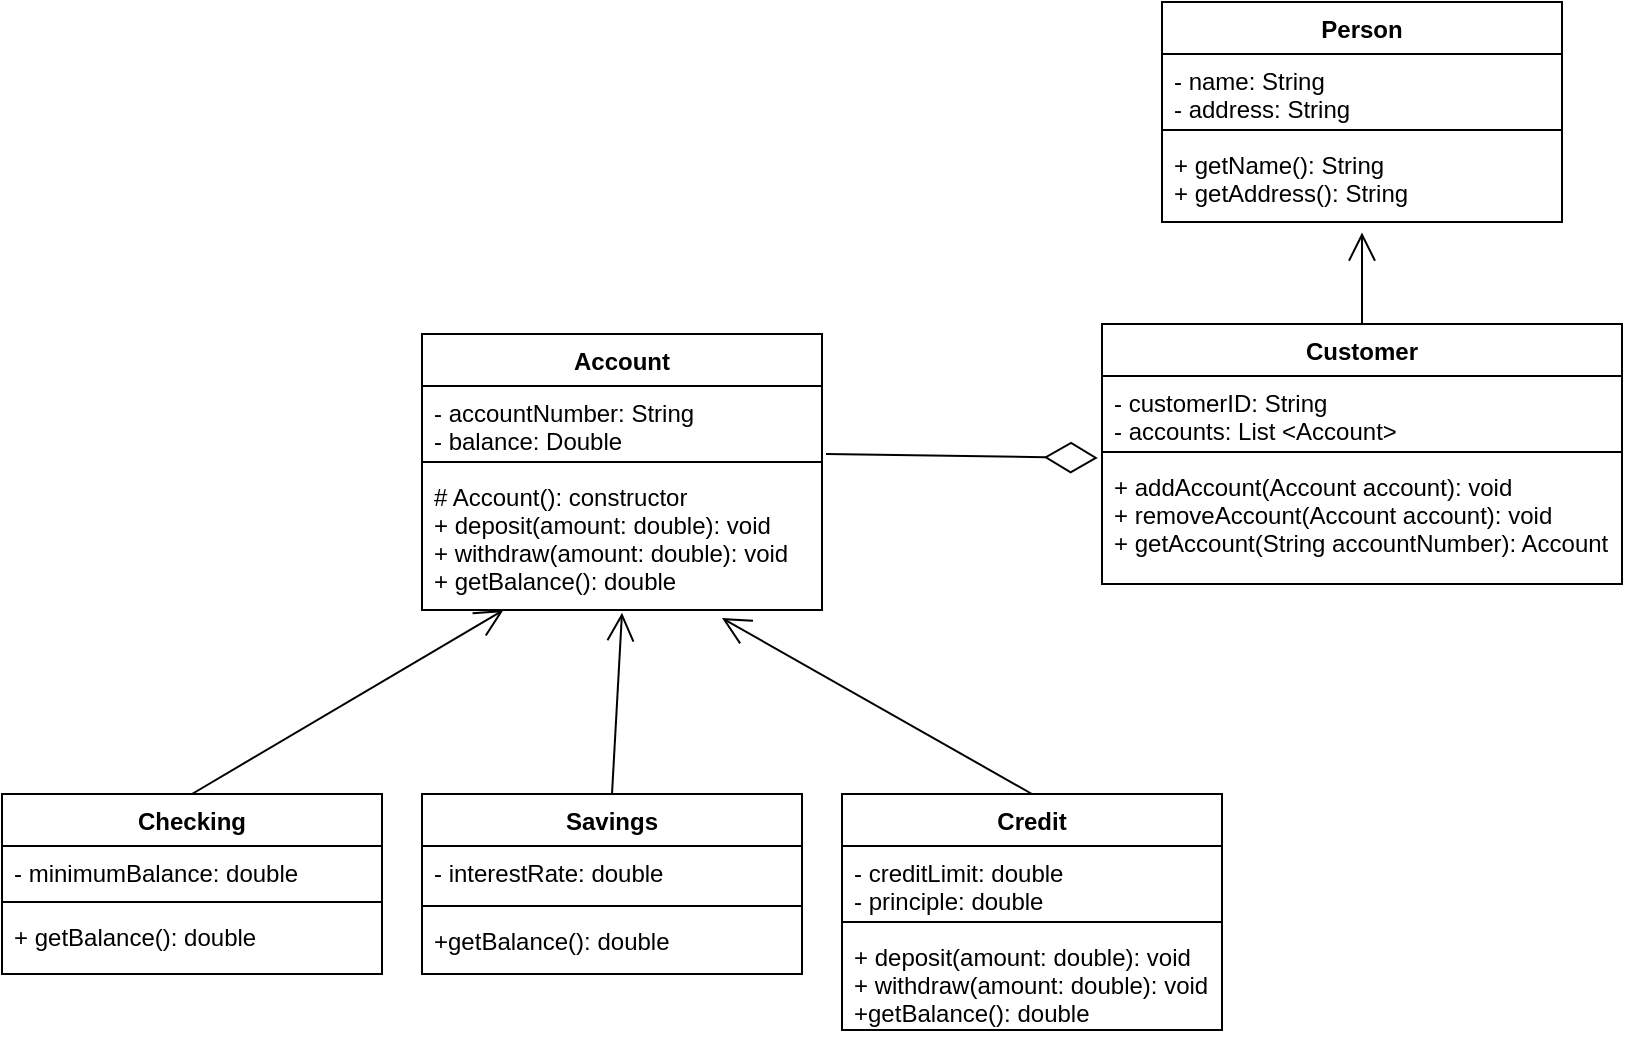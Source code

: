 <mxfile>
    <diagram id="LibWxpL4Cjq1wIa0PyEm" name="Page-1">
        <mxGraphModel dx="1747" dy="849" grid="1" gridSize="10" guides="1" tooltips="1" connect="1" arrows="1" fold="1" page="1" pageScale="1" pageWidth="850" pageHeight="1100" math="0" shadow="0">
            <root>
                <mxCell id="0"/>
                <mxCell id="1" parent="0"/>
                <mxCell id="2" value="Account" style="swimlane;fontStyle=1;align=center;verticalAlign=top;childLayout=stackLayout;horizontal=1;startSize=26;horizontalStack=0;resizeParent=1;resizeParentMax=0;resizeLast=0;collapsible=1;marginBottom=0;" parent="1" vertex="1">
                    <mxGeometry x="-500" y="376" width="200" height="138" as="geometry"/>
                </mxCell>
                <mxCell id="3" value="- accountNumber: String&#10;- balance: Double" style="text;strokeColor=none;fillColor=none;align=left;verticalAlign=top;spacingLeft=4;spacingRight=4;overflow=hidden;rotatable=0;points=[[0,0.5],[1,0.5]];portConstraint=eastwest;" parent="2" vertex="1">
                    <mxGeometry y="26" width="200" height="34" as="geometry"/>
                </mxCell>
                <mxCell id="4" value="" style="line;strokeWidth=1;fillColor=none;align=left;verticalAlign=middle;spacingTop=-1;spacingLeft=3;spacingRight=3;rotatable=0;labelPosition=right;points=[];portConstraint=eastwest;strokeColor=inherit;" parent="2" vertex="1">
                    <mxGeometry y="60" width="200" height="8" as="geometry"/>
                </mxCell>
                <mxCell id="5" value="# Account(): constructor&#10;+ deposit(amount: double): void&#10;+ withdraw(amount: double): void&#10;+ getBalance(): double" style="text;strokeColor=none;fillColor=none;align=left;verticalAlign=top;spacingLeft=4;spacingRight=4;overflow=hidden;rotatable=0;points=[[0,0.5],[1,0.5]];portConstraint=eastwest;" parent="2" vertex="1">
                    <mxGeometry y="68" width="200" height="70" as="geometry"/>
                </mxCell>
                <mxCell id="6" value="Checking" style="swimlane;fontStyle=1;align=center;verticalAlign=top;childLayout=stackLayout;horizontal=1;startSize=26;horizontalStack=0;resizeParent=1;resizeParentMax=0;resizeLast=0;collapsible=1;marginBottom=0;" parent="1" vertex="1">
                    <mxGeometry x="-710" y="606" width="190" height="90" as="geometry"/>
                </mxCell>
                <mxCell id="7" value="- minimumBalance: double" style="text;strokeColor=none;fillColor=none;align=left;verticalAlign=top;spacingLeft=4;spacingRight=4;overflow=hidden;rotatable=0;points=[[0,0.5],[1,0.5]];portConstraint=eastwest;" parent="6" vertex="1">
                    <mxGeometry y="26" width="190" height="24" as="geometry"/>
                </mxCell>
                <mxCell id="8" value="" style="line;strokeWidth=1;fillColor=none;align=left;verticalAlign=middle;spacingTop=-1;spacingLeft=3;spacingRight=3;rotatable=0;labelPosition=right;points=[];portConstraint=eastwest;strokeColor=inherit;" parent="6" vertex="1">
                    <mxGeometry y="50" width="190" height="8" as="geometry"/>
                </mxCell>
                <mxCell id="9" value="+ getBalance(): double" style="text;strokeColor=none;fillColor=none;align=left;verticalAlign=top;spacingLeft=4;spacingRight=4;overflow=hidden;rotatable=0;points=[[0,0.5],[1,0.5]];portConstraint=eastwest;" parent="6" vertex="1">
                    <mxGeometry y="58" width="190" height="32" as="geometry"/>
                </mxCell>
                <mxCell id="10" value="Savings" style="swimlane;fontStyle=1;align=center;verticalAlign=top;childLayout=stackLayout;horizontal=1;startSize=26;horizontalStack=0;resizeParent=1;resizeParentMax=0;resizeLast=0;collapsible=1;marginBottom=0;" parent="1" vertex="1">
                    <mxGeometry x="-500" y="606" width="190" height="90" as="geometry"/>
                </mxCell>
                <mxCell id="11" value="- interestRate: double" style="text;strokeColor=none;fillColor=none;align=left;verticalAlign=top;spacingLeft=4;spacingRight=4;overflow=hidden;rotatable=0;points=[[0,0.5],[1,0.5]];portConstraint=eastwest;" parent="10" vertex="1">
                    <mxGeometry y="26" width="190" height="26" as="geometry"/>
                </mxCell>
                <mxCell id="12" value="" style="line;strokeWidth=1;fillColor=none;align=left;verticalAlign=middle;spacingTop=-1;spacingLeft=3;spacingRight=3;rotatable=0;labelPosition=right;points=[];portConstraint=eastwest;strokeColor=inherit;" parent="10" vertex="1">
                    <mxGeometry y="52" width="190" height="8" as="geometry"/>
                </mxCell>
                <mxCell id="13" value="+getBalance(): double" style="text;strokeColor=none;fillColor=none;align=left;verticalAlign=top;spacingLeft=4;spacingRight=4;overflow=hidden;rotatable=0;points=[[0,0.5],[1,0.5]];portConstraint=eastwest;" parent="10" vertex="1">
                    <mxGeometry y="60" width="190" height="30" as="geometry"/>
                </mxCell>
                <mxCell id="19" style="edgeStyle=none;html=1;" parent="1" source="15" edge="1">
                    <mxGeometry relative="1" as="geometry">
                        <mxPoint x="-290" y="656" as="targetPoint"/>
                    </mxGeometry>
                </mxCell>
                <mxCell id="15" value="Credit" style="swimlane;fontStyle=1;align=center;verticalAlign=top;childLayout=stackLayout;horizontal=1;startSize=26;horizontalStack=0;resizeParent=1;resizeParentMax=0;resizeLast=0;collapsible=1;marginBottom=0;" parent="1" vertex="1">
                    <mxGeometry x="-290" y="606" width="190" height="118" as="geometry"/>
                </mxCell>
                <mxCell id="16" value="- creditLimit: double&#10;- principle: double" style="text;strokeColor=none;fillColor=none;align=left;verticalAlign=top;spacingLeft=4;spacingRight=4;overflow=hidden;rotatable=0;points=[[0,0.5],[1,0.5]];portConstraint=eastwest;" parent="15" vertex="1">
                    <mxGeometry y="26" width="190" height="34" as="geometry"/>
                </mxCell>
                <mxCell id="17" value="" style="line;strokeWidth=1;fillColor=none;align=left;verticalAlign=middle;spacingTop=-1;spacingLeft=3;spacingRight=3;rotatable=0;labelPosition=right;points=[];portConstraint=eastwest;strokeColor=inherit;" parent="15" vertex="1">
                    <mxGeometry y="60" width="190" height="8" as="geometry"/>
                </mxCell>
                <mxCell id="18" value="+ deposit(amount: double): void&#10;+ withdraw(amount: double): void&#10;+getBalance(): double" style="text;strokeColor=none;fillColor=none;align=left;verticalAlign=top;spacingLeft=4;spacingRight=4;overflow=hidden;rotatable=0;points=[[0,0.5],[1,0.5]];portConstraint=eastwest;" parent="15" vertex="1">
                    <mxGeometry y="68" width="190" height="50" as="geometry"/>
                </mxCell>
                <mxCell id="20" value="Person" style="swimlane;fontStyle=1;align=center;verticalAlign=top;childLayout=stackLayout;horizontal=1;startSize=26;horizontalStack=0;resizeParent=1;resizeParentMax=0;resizeLast=0;collapsible=1;marginBottom=0;" parent="1" vertex="1">
                    <mxGeometry x="-130" y="210" width="200" height="110" as="geometry"/>
                </mxCell>
                <mxCell id="21" value="- name: String&#10;- address: String" style="text;strokeColor=none;fillColor=none;align=left;verticalAlign=top;spacingLeft=4;spacingRight=4;overflow=hidden;rotatable=0;points=[[0,0.5],[1,0.5]];portConstraint=eastwest;" parent="20" vertex="1">
                    <mxGeometry y="26" width="200" height="34" as="geometry"/>
                </mxCell>
                <mxCell id="22" value="" style="line;strokeWidth=1;fillColor=none;align=left;verticalAlign=middle;spacingTop=-1;spacingLeft=3;spacingRight=3;rotatable=0;labelPosition=right;points=[];portConstraint=eastwest;strokeColor=inherit;" parent="20" vertex="1">
                    <mxGeometry y="60" width="200" height="8" as="geometry"/>
                </mxCell>
                <mxCell id="23" value="+ getName(): String&#10;+ getAddress(): String" style="text;strokeColor=none;fillColor=none;align=left;verticalAlign=top;spacingLeft=4;spacingRight=4;overflow=hidden;rotatable=0;points=[[0,0.5],[1,0.5]];portConstraint=eastwest;" parent="20" vertex="1">
                    <mxGeometry y="68" width="200" height="42" as="geometry"/>
                </mxCell>
                <mxCell id="34" value="" style="endArrow=open;endFill=1;endSize=12;html=1;exitX=0.5;exitY=0;exitDx=0;exitDy=0;" parent="1" source="6" target="5" edge="1">
                    <mxGeometry width="160" relative="1" as="geometry">
                        <mxPoint x="-80" y="626" as="sourcePoint"/>
                        <mxPoint x="-610" y="510" as="targetPoint"/>
                    </mxGeometry>
                </mxCell>
                <mxCell id="35" value="" style="endArrow=open;endFill=1;endSize=12;html=1;exitX=0.5;exitY=0;exitDx=0;exitDy=0;entryX=0.5;entryY=1.019;entryDx=0;entryDy=0;entryPerimeter=0;" parent="1" source="10" target="5" edge="1">
                    <mxGeometry width="160" relative="1" as="geometry">
                        <mxPoint x="-400" y="506" as="sourcePoint"/>
                        <mxPoint x="-410" y="500" as="targetPoint"/>
                    </mxGeometry>
                </mxCell>
                <mxCell id="36" value="" style="endArrow=open;endFill=1;endSize=12;html=1;entryX=0.75;entryY=1.058;entryDx=0;entryDy=0;entryPerimeter=0;exitX=0.5;exitY=0;exitDx=0;exitDy=0;" parent="1" target="5" edge="1" source="15">
                    <mxGeometry width="160" relative="1" as="geometry">
                        <mxPoint x="-200" y="520" as="sourcePoint"/>
                        <mxPoint x="-595" y="626" as="targetPoint"/>
                    </mxGeometry>
                </mxCell>
                <mxCell id="39" value="" style="endArrow=open;endFill=1;endSize=12;html=1;entryX=0.5;entryY=1.125;entryDx=0;entryDy=0;entryPerimeter=0;exitX=0.5;exitY=0;exitDx=0;exitDy=0;" parent="1" source="41" target="23" edge="1">
                    <mxGeometry width="160" relative="1" as="geometry">
                        <mxPoint x="-30" y="380" as="sourcePoint"/>
                        <mxPoint x="-580" y="170" as="targetPoint"/>
                    </mxGeometry>
                </mxCell>
                <mxCell id="40" value="" style="endArrow=diamondThin;endFill=0;endSize=24;html=1;exitX=1.01;exitY=1;exitDx=0;exitDy=0;entryX=-0.008;entryY=-0.016;entryDx=0;entryDy=0;entryPerimeter=0;exitPerimeter=0;" edge="1" parent="1" source="3" target="44">
                    <mxGeometry width="160" relative="1" as="geometry">
                        <mxPoint x="-80" y="430" as="sourcePoint"/>
                        <mxPoint x="-171.12" y="422.016" as="targetPoint"/>
                    </mxGeometry>
                </mxCell>
                <mxCell id="41" value="Customer" style="swimlane;fontStyle=1;align=center;verticalAlign=top;childLayout=stackLayout;horizontal=1;startSize=26;horizontalStack=0;resizeParent=1;resizeParentMax=0;resizeLast=0;collapsible=1;marginBottom=0;" vertex="1" parent="1">
                    <mxGeometry x="-160" y="371" width="260" height="130" as="geometry"/>
                </mxCell>
                <mxCell id="42" value="- customerID: String&#10;- accounts: List &lt;Account&gt;" style="text;strokeColor=none;fillColor=none;align=left;verticalAlign=top;spacingLeft=4;spacingRight=4;overflow=hidden;rotatable=0;points=[[0,0.5],[1,0.5]];portConstraint=eastwest;" vertex="1" parent="41">
                    <mxGeometry y="26" width="260" height="34" as="geometry"/>
                </mxCell>
                <mxCell id="43" value="" style="line;strokeWidth=1;fillColor=none;align=left;verticalAlign=middle;spacingTop=-1;spacingLeft=3;spacingRight=3;rotatable=0;labelPosition=right;points=[];portConstraint=eastwest;strokeColor=inherit;" vertex="1" parent="41">
                    <mxGeometry y="60" width="260" height="8" as="geometry"/>
                </mxCell>
                <mxCell id="44" value="+ addAccount(Account account): void&#10;+ removeAccount(Account account): void&#10;+ getAccount(String accountNumber): Account" style="text;strokeColor=none;fillColor=none;align=left;verticalAlign=top;spacingLeft=4;spacingRight=4;overflow=hidden;rotatable=0;points=[[0,0.5],[1,0.5]];portConstraint=eastwest;" vertex="1" parent="41">
                    <mxGeometry y="68" width="260" height="62" as="geometry"/>
                </mxCell>
            </root>
        </mxGraphModel>
    </diagram>
</mxfile>